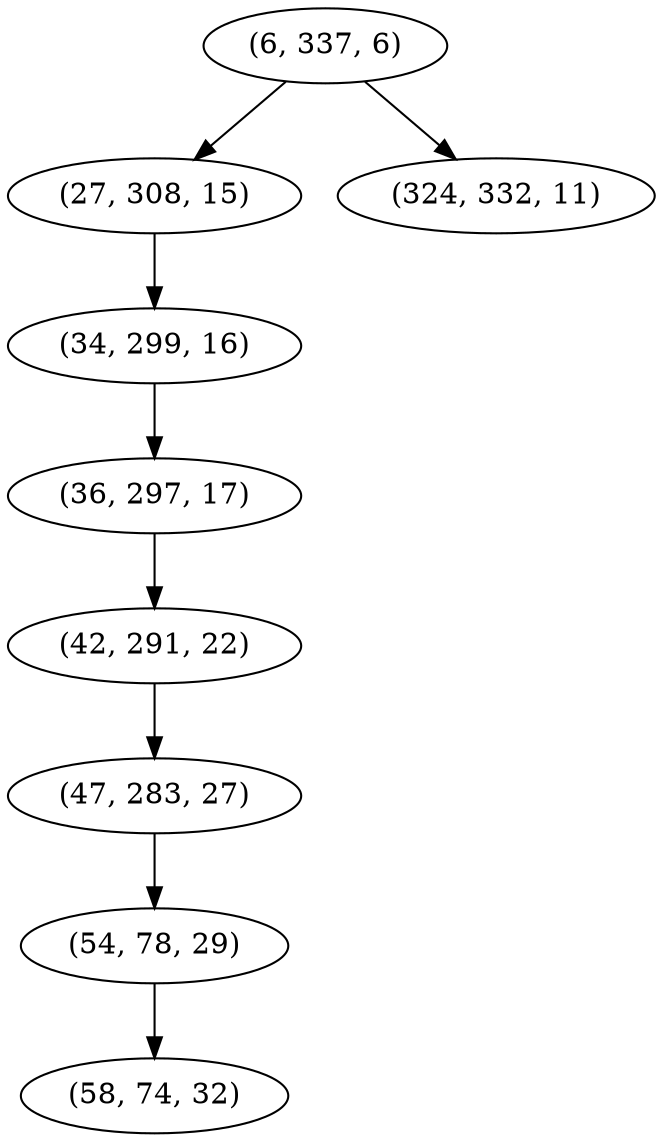digraph tree {
    "(6, 337, 6)";
    "(27, 308, 15)";
    "(34, 299, 16)";
    "(36, 297, 17)";
    "(42, 291, 22)";
    "(47, 283, 27)";
    "(54, 78, 29)";
    "(58, 74, 32)";
    "(324, 332, 11)";
    "(6, 337, 6)" -> "(27, 308, 15)";
    "(6, 337, 6)" -> "(324, 332, 11)";
    "(27, 308, 15)" -> "(34, 299, 16)";
    "(34, 299, 16)" -> "(36, 297, 17)";
    "(36, 297, 17)" -> "(42, 291, 22)";
    "(42, 291, 22)" -> "(47, 283, 27)";
    "(47, 283, 27)" -> "(54, 78, 29)";
    "(54, 78, 29)" -> "(58, 74, 32)";
}
